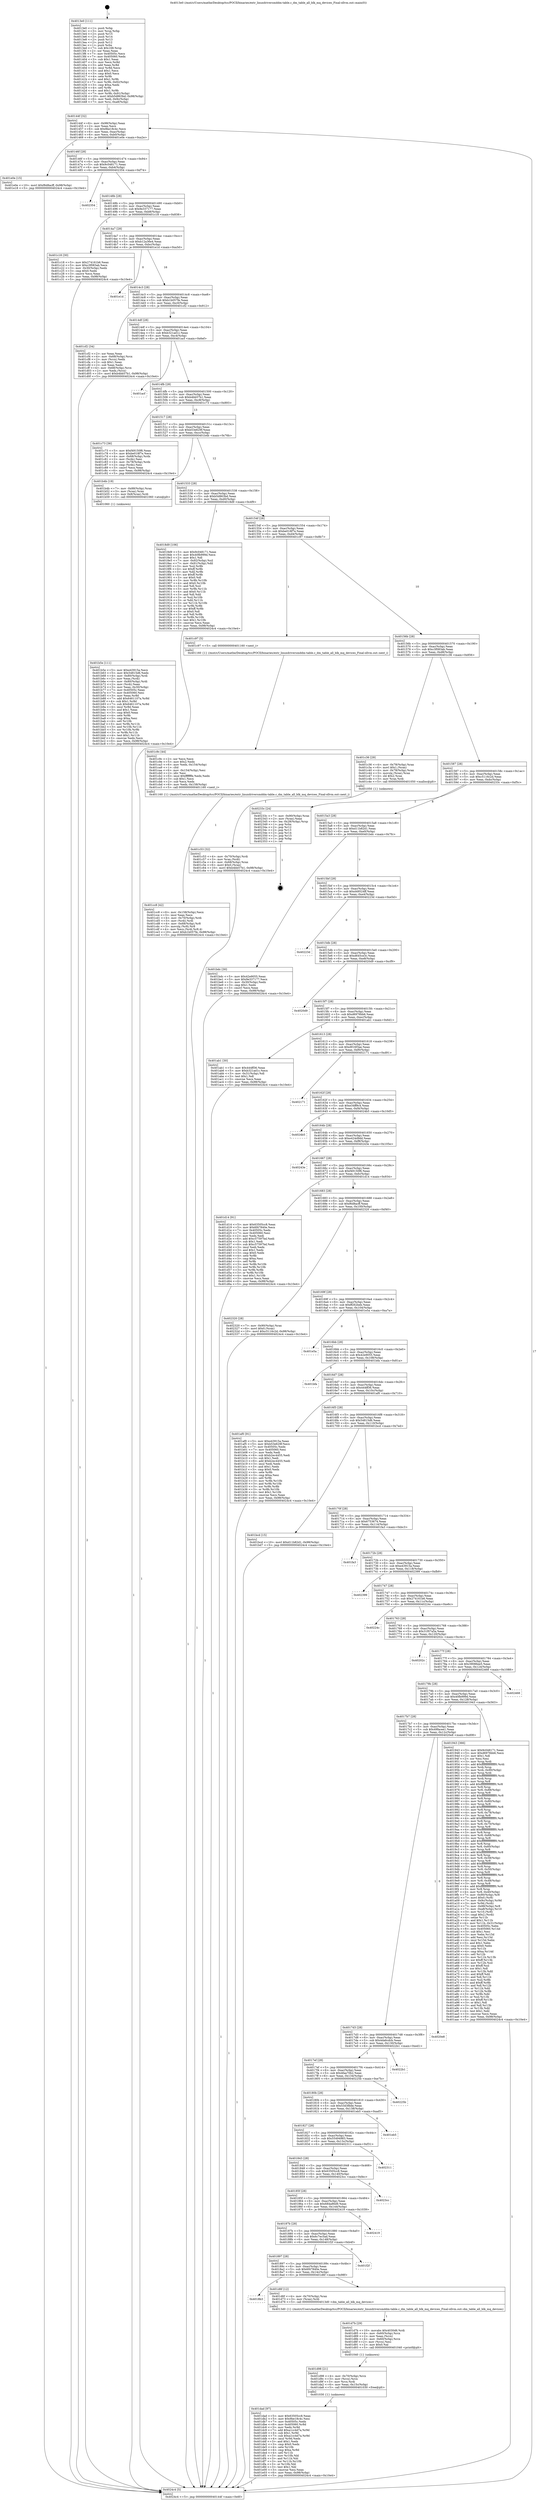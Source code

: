 digraph "0x4013e0" {
  label = "0x4013e0 (/mnt/c/Users/mathe/Desktop/tcc/POCII/binaries/extr_linuxdriversmddm-table.c_dm_table_all_blk_mq_devices_Final-ollvm.out::main(0))"
  labelloc = "t"
  node[shape=record]

  Entry [label="",width=0.3,height=0.3,shape=circle,fillcolor=black,style=filled]
  "0x40144f" [label="{
     0x40144f [32]\l
     | [instrs]\l
     &nbsp;&nbsp;0x40144f \<+6\>: mov -0x98(%rbp),%eax\l
     &nbsp;&nbsp;0x401455 \<+2\>: mov %eax,%ecx\l
     &nbsp;&nbsp;0x401457 \<+6\>: sub $0x9be18c4c,%ecx\l
     &nbsp;&nbsp;0x40145d \<+6\>: mov %eax,-0xac(%rbp)\l
     &nbsp;&nbsp;0x401463 \<+6\>: mov %ecx,-0xb0(%rbp)\l
     &nbsp;&nbsp;0x401469 \<+6\>: je 0000000000401e0e \<main+0xa2e\>\l
  }"]
  "0x401e0e" [label="{
     0x401e0e [15]\l
     | [instrs]\l
     &nbsp;&nbsp;0x401e0e \<+10\>: movl $0xf6d8acff,-0x98(%rbp)\l
     &nbsp;&nbsp;0x401e18 \<+5\>: jmp 00000000004024c4 \<main+0x10e4\>\l
  }"]
  "0x40146f" [label="{
     0x40146f [28]\l
     | [instrs]\l
     &nbsp;&nbsp;0x40146f \<+5\>: jmp 0000000000401474 \<main+0x94\>\l
     &nbsp;&nbsp;0x401474 \<+6\>: mov -0xac(%rbp),%eax\l
     &nbsp;&nbsp;0x40147a \<+5\>: sub $0x9c048171,%eax\l
     &nbsp;&nbsp;0x40147f \<+6\>: mov %eax,-0xb4(%rbp)\l
     &nbsp;&nbsp;0x401485 \<+6\>: je 0000000000402354 \<main+0xf74\>\l
  }"]
  Exit [label="",width=0.3,height=0.3,shape=circle,fillcolor=black,style=filled,peripheries=2]
  "0x402354" [label="{
     0x402354\l
  }", style=dashed]
  "0x40148b" [label="{
     0x40148b [28]\l
     | [instrs]\l
     &nbsp;&nbsp;0x40148b \<+5\>: jmp 0000000000401490 \<main+0xb0\>\l
     &nbsp;&nbsp;0x401490 \<+6\>: mov -0xac(%rbp),%eax\l
     &nbsp;&nbsp;0x401496 \<+5\>: sub $0x9e337177,%eax\l
     &nbsp;&nbsp;0x40149b \<+6\>: mov %eax,-0xb8(%rbp)\l
     &nbsp;&nbsp;0x4014a1 \<+6\>: je 0000000000401c18 \<main+0x838\>\l
  }"]
  "0x401dad" [label="{
     0x401dad [97]\l
     | [instrs]\l
     &nbsp;&nbsp;0x401dad \<+5\>: mov $0x63505cc8,%eax\l
     &nbsp;&nbsp;0x401db2 \<+5\>: mov $0x9be18c4c,%esi\l
     &nbsp;&nbsp;0x401db7 \<+7\>: mov 0x40505c,%edx\l
     &nbsp;&nbsp;0x401dbe \<+8\>: mov 0x405060,%r8d\l
     &nbsp;&nbsp;0x401dc6 \<+3\>: mov %edx,%r9d\l
     &nbsp;&nbsp;0x401dc9 \<+7\>: add $0xa1cc4d7a,%r9d\l
     &nbsp;&nbsp;0x401dd0 \<+4\>: sub $0x1,%r9d\l
     &nbsp;&nbsp;0x401dd4 \<+7\>: sub $0xa1cc4d7a,%r9d\l
     &nbsp;&nbsp;0x401ddb \<+4\>: imul %r9d,%edx\l
     &nbsp;&nbsp;0x401ddf \<+3\>: and $0x1,%edx\l
     &nbsp;&nbsp;0x401de2 \<+3\>: cmp $0x0,%edx\l
     &nbsp;&nbsp;0x401de5 \<+4\>: sete %r10b\l
     &nbsp;&nbsp;0x401de9 \<+4\>: cmp $0xa,%r8d\l
     &nbsp;&nbsp;0x401ded \<+4\>: setl %r11b\l
     &nbsp;&nbsp;0x401df1 \<+3\>: mov %r10b,%bl\l
     &nbsp;&nbsp;0x401df4 \<+3\>: and %r11b,%bl\l
     &nbsp;&nbsp;0x401df7 \<+3\>: xor %r11b,%r10b\l
     &nbsp;&nbsp;0x401dfa \<+3\>: or %r10b,%bl\l
     &nbsp;&nbsp;0x401dfd \<+3\>: test $0x1,%bl\l
     &nbsp;&nbsp;0x401e00 \<+3\>: cmovne %esi,%eax\l
     &nbsp;&nbsp;0x401e03 \<+6\>: mov %eax,-0x98(%rbp)\l
     &nbsp;&nbsp;0x401e09 \<+5\>: jmp 00000000004024c4 \<main+0x10e4\>\l
  }"]
  "0x401c18" [label="{
     0x401c18 [30]\l
     | [instrs]\l
     &nbsp;&nbsp;0x401c18 \<+5\>: mov $0x274161b6,%eax\l
     &nbsp;&nbsp;0x401c1d \<+5\>: mov $0xc3f083ab,%ecx\l
     &nbsp;&nbsp;0x401c22 \<+3\>: mov -0x30(%rbp),%edx\l
     &nbsp;&nbsp;0x401c25 \<+3\>: cmp $0x0,%edx\l
     &nbsp;&nbsp;0x401c28 \<+3\>: cmove %ecx,%eax\l
     &nbsp;&nbsp;0x401c2b \<+6\>: mov %eax,-0x98(%rbp)\l
     &nbsp;&nbsp;0x401c31 \<+5\>: jmp 00000000004024c4 \<main+0x10e4\>\l
  }"]
  "0x4014a7" [label="{
     0x4014a7 [28]\l
     | [instrs]\l
     &nbsp;&nbsp;0x4014a7 \<+5\>: jmp 00000000004014ac \<main+0xcc\>\l
     &nbsp;&nbsp;0x4014ac \<+6\>: mov -0xac(%rbp),%eax\l
     &nbsp;&nbsp;0x4014b2 \<+5\>: sub $0xb12a36e4,%eax\l
     &nbsp;&nbsp;0x4014b7 \<+6\>: mov %eax,-0xbc(%rbp)\l
     &nbsp;&nbsp;0x4014bd \<+6\>: je 0000000000401e1d \<main+0xa3d\>\l
  }"]
  "0x401d98" [label="{
     0x401d98 [21]\l
     | [instrs]\l
     &nbsp;&nbsp;0x401d98 \<+4\>: mov -0x70(%rbp),%rcx\l
     &nbsp;&nbsp;0x401d9c \<+3\>: mov (%rcx),%rcx\l
     &nbsp;&nbsp;0x401d9f \<+3\>: mov %rcx,%rdi\l
     &nbsp;&nbsp;0x401da2 \<+6\>: mov %eax,-0x15c(%rbp)\l
     &nbsp;&nbsp;0x401da8 \<+5\>: call 0000000000401030 \<free@plt\>\l
     | [calls]\l
     &nbsp;&nbsp;0x401030 \{1\} (unknown)\l
  }"]
  "0x401e1d" [label="{
     0x401e1d\l
  }", style=dashed]
  "0x4014c3" [label="{
     0x4014c3 [28]\l
     | [instrs]\l
     &nbsp;&nbsp;0x4014c3 \<+5\>: jmp 00000000004014c8 \<main+0xe8\>\l
     &nbsp;&nbsp;0x4014c8 \<+6\>: mov -0xac(%rbp),%eax\l
     &nbsp;&nbsp;0x4014ce \<+5\>: sub $0xb1b057fe,%eax\l
     &nbsp;&nbsp;0x4014d3 \<+6\>: mov %eax,-0xc0(%rbp)\l
     &nbsp;&nbsp;0x4014d9 \<+6\>: je 0000000000401cf2 \<main+0x912\>\l
  }"]
  "0x401d7b" [label="{
     0x401d7b [29]\l
     | [instrs]\l
     &nbsp;&nbsp;0x401d7b \<+10\>: movabs $0x4030d6,%rdi\l
     &nbsp;&nbsp;0x401d85 \<+4\>: mov -0x60(%rbp),%rcx\l
     &nbsp;&nbsp;0x401d89 \<+2\>: mov %eax,(%rcx)\l
     &nbsp;&nbsp;0x401d8b \<+4\>: mov -0x60(%rbp),%rcx\l
     &nbsp;&nbsp;0x401d8f \<+2\>: mov (%rcx),%esi\l
     &nbsp;&nbsp;0x401d91 \<+2\>: mov $0x0,%al\l
     &nbsp;&nbsp;0x401d93 \<+5\>: call 0000000000401040 \<printf@plt\>\l
     | [calls]\l
     &nbsp;&nbsp;0x401040 \{1\} (unknown)\l
  }"]
  "0x401cf2" [label="{
     0x401cf2 [34]\l
     | [instrs]\l
     &nbsp;&nbsp;0x401cf2 \<+2\>: xor %eax,%eax\l
     &nbsp;&nbsp;0x401cf4 \<+4\>: mov -0x68(%rbp),%rcx\l
     &nbsp;&nbsp;0x401cf8 \<+2\>: mov (%rcx),%edx\l
     &nbsp;&nbsp;0x401cfa \<+3\>: sub $0x1,%eax\l
     &nbsp;&nbsp;0x401cfd \<+2\>: sub %eax,%edx\l
     &nbsp;&nbsp;0x401cff \<+4\>: mov -0x68(%rbp),%rcx\l
     &nbsp;&nbsp;0x401d03 \<+2\>: mov %edx,(%rcx)\l
     &nbsp;&nbsp;0x401d05 \<+10\>: movl $0xb4bb57b1,-0x98(%rbp)\l
     &nbsp;&nbsp;0x401d0f \<+5\>: jmp 00000000004024c4 \<main+0x10e4\>\l
  }"]
  "0x4014df" [label="{
     0x4014df [28]\l
     | [instrs]\l
     &nbsp;&nbsp;0x4014df \<+5\>: jmp 00000000004014e4 \<main+0x104\>\l
     &nbsp;&nbsp;0x4014e4 \<+6\>: mov -0xac(%rbp),%eax\l
     &nbsp;&nbsp;0x4014ea \<+5\>: sub $0xb321ad1c,%eax\l
     &nbsp;&nbsp;0x4014ef \<+6\>: mov %eax,-0xc4(%rbp)\l
     &nbsp;&nbsp;0x4014f5 \<+6\>: je 0000000000401acf \<main+0x6ef\>\l
  }"]
  "0x4018b3" [label="{
     0x4018b3\l
  }", style=dashed]
  "0x401acf" [label="{
     0x401acf\l
  }", style=dashed]
  "0x4014fb" [label="{
     0x4014fb [28]\l
     | [instrs]\l
     &nbsp;&nbsp;0x4014fb \<+5\>: jmp 0000000000401500 \<main+0x120\>\l
     &nbsp;&nbsp;0x401500 \<+6\>: mov -0xac(%rbp),%eax\l
     &nbsp;&nbsp;0x401506 \<+5\>: sub $0xb4bb57b1,%eax\l
     &nbsp;&nbsp;0x40150b \<+6\>: mov %eax,-0xc8(%rbp)\l
     &nbsp;&nbsp;0x401511 \<+6\>: je 0000000000401c73 \<main+0x893\>\l
  }"]
  "0x401d6f" [label="{
     0x401d6f [12]\l
     | [instrs]\l
     &nbsp;&nbsp;0x401d6f \<+4\>: mov -0x70(%rbp),%rax\l
     &nbsp;&nbsp;0x401d73 \<+3\>: mov (%rax),%rdi\l
     &nbsp;&nbsp;0x401d76 \<+5\>: call 00000000004013d0 \<dm_table_all_blk_mq_devices\>\l
     | [calls]\l
     &nbsp;&nbsp;0x4013d0 \{1\} (/mnt/c/Users/mathe/Desktop/tcc/POCII/binaries/extr_linuxdriversmddm-table.c_dm_table_all_blk_mq_devices_Final-ollvm.out::dm_table_all_blk_mq_devices)\l
  }"]
  "0x401c73" [label="{
     0x401c73 [36]\l
     | [instrs]\l
     &nbsp;&nbsp;0x401c73 \<+5\>: mov $0xf49150f6,%eax\l
     &nbsp;&nbsp;0x401c78 \<+5\>: mov $0xbe018f7e,%ecx\l
     &nbsp;&nbsp;0x401c7d \<+4\>: mov -0x68(%rbp),%rdx\l
     &nbsp;&nbsp;0x401c81 \<+2\>: mov (%rdx),%esi\l
     &nbsp;&nbsp;0x401c83 \<+4\>: mov -0x78(%rbp),%rdx\l
     &nbsp;&nbsp;0x401c87 \<+2\>: cmp (%rdx),%esi\l
     &nbsp;&nbsp;0x401c89 \<+3\>: cmovl %ecx,%eax\l
     &nbsp;&nbsp;0x401c8c \<+6\>: mov %eax,-0x98(%rbp)\l
     &nbsp;&nbsp;0x401c92 \<+5\>: jmp 00000000004024c4 \<main+0x10e4\>\l
  }"]
  "0x401517" [label="{
     0x401517 [28]\l
     | [instrs]\l
     &nbsp;&nbsp;0x401517 \<+5\>: jmp 000000000040151c \<main+0x13c\>\l
     &nbsp;&nbsp;0x40151c \<+6\>: mov -0xac(%rbp),%eax\l
     &nbsp;&nbsp;0x401522 \<+5\>: sub $0xb53e629f,%eax\l
     &nbsp;&nbsp;0x401527 \<+6\>: mov %eax,-0xcc(%rbp)\l
     &nbsp;&nbsp;0x40152d \<+6\>: je 0000000000401b4b \<main+0x76b\>\l
  }"]
  "0x401897" [label="{
     0x401897 [28]\l
     | [instrs]\l
     &nbsp;&nbsp;0x401897 \<+5\>: jmp 000000000040189c \<main+0x4bc\>\l
     &nbsp;&nbsp;0x40189c \<+6\>: mov -0xac(%rbp),%eax\l
     &nbsp;&nbsp;0x4018a2 \<+5\>: sub $0x6f47840e,%eax\l
     &nbsp;&nbsp;0x4018a7 \<+6\>: mov %eax,-0x14c(%rbp)\l
     &nbsp;&nbsp;0x4018ad \<+6\>: je 0000000000401d6f \<main+0x98f\>\l
  }"]
  "0x401b4b" [label="{
     0x401b4b [19]\l
     | [instrs]\l
     &nbsp;&nbsp;0x401b4b \<+7\>: mov -0x88(%rbp),%rax\l
     &nbsp;&nbsp;0x401b52 \<+3\>: mov (%rax),%rax\l
     &nbsp;&nbsp;0x401b55 \<+4\>: mov 0x8(%rax),%rdi\l
     &nbsp;&nbsp;0x401b59 \<+5\>: call 0000000000401060 \<atoi@plt\>\l
     | [calls]\l
     &nbsp;&nbsp;0x401060 \{1\} (unknown)\l
  }"]
  "0x401533" [label="{
     0x401533 [28]\l
     | [instrs]\l
     &nbsp;&nbsp;0x401533 \<+5\>: jmp 0000000000401538 \<main+0x158\>\l
     &nbsp;&nbsp;0x401538 \<+6\>: mov -0xac(%rbp),%eax\l
     &nbsp;&nbsp;0x40153e \<+5\>: sub $0xb5d863bd,%eax\l
     &nbsp;&nbsp;0x401543 \<+6\>: mov %eax,-0xd0(%rbp)\l
     &nbsp;&nbsp;0x401549 \<+6\>: je 00000000004018d9 \<main+0x4f9\>\l
  }"]
  "0x401f2f" [label="{
     0x401f2f\l
  }", style=dashed]
  "0x4018d9" [label="{
     0x4018d9 [106]\l
     | [instrs]\l
     &nbsp;&nbsp;0x4018d9 \<+5\>: mov $0x9c048171,%eax\l
     &nbsp;&nbsp;0x4018de \<+5\>: mov $0x40fb999d,%ecx\l
     &nbsp;&nbsp;0x4018e3 \<+2\>: mov $0x1,%dl\l
     &nbsp;&nbsp;0x4018e5 \<+7\>: mov -0x92(%rbp),%sil\l
     &nbsp;&nbsp;0x4018ec \<+7\>: mov -0x91(%rbp),%dil\l
     &nbsp;&nbsp;0x4018f3 \<+3\>: mov %sil,%r8b\l
     &nbsp;&nbsp;0x4018f6 \<+4\>: xor $0xff,%r8b\l
     &nbsp;&nbsp;0x4018fa \<+3\>: mov %dil,%r9b\l
     &nbsp;&nbsp;0x4018fd \<+4\>: xor $0xff,%r9b\l
     &nbsp;&nbsp;0x401901 \<+3\>: xor $0x0,%dl\l
     &nbsp;&nbsp;0x401904 \<+3\>: mov %r8b,%r10b\l
     &nbsp;&nbsp;0x401907 \<+4\>: and $0x0,%r10b\l
     &nbsp;&nbsp;0x40190b \<+3\>: and %dl,%sil\l
     &nbsp;&nbsp;0x40190e \<+3\>: mov %r9b,%r11b\l
     &nbsp;&nbsp;0x401911 \<+4\>: and $0x0,%r11b\l
     &nbsp;&nbsp;0x401915 \<+3\>: and %dl,%dil\l
     &nbsp;&nbsp;0x401918 \<+3\>: or %sil,%r10b\l
     &nbsp;&nbsp;0x40191b \<+3\>: or %dil,%r11b\l
     &nbsp;&nbsp;0x40191e \<+3\>: xor %r11b,%r10b\l
     &nbsp;&nbsp;0x401921 \<+3\>: or %r9b,%r8b\l
     &nbsp;&nbsp;0x401924 \<+4\>: xor $0xff,%r8b\l
     &nbsp;&nbsp;0x401928 \<+3\>: or $0x0,%dl\l
     &nbsp;&nbsp;0x40192b \<+3\>: and %dl,%r8b\l
     &nbsp;&nbsp;0x40192e \<+3\>: or %r8b,%r10b\l
     &nbsp;&nbsp;0x401931 \<+4\>: test $0x1,%r10b\l
     &nbsp;&nbsp;0x401935 \<+3\>: cmovne %ecx,%eax\l
     &nbsp;&nbsp;0x401938 \<+6\>: mov %eax,-0x98(%rbp)\l
     &nbsp;&nbsp;0x40193e \<+5\>: jmp 00000000004024c4 \<main+0x10e4\>\l
  }"]
  "0x40154f" [label="{
     0x40154f [28]\l
     | [instrs]\l
     &nbsp;&nbsp;0x40154f \<+5\>: jmp 0000000000401554 \<main+0x174\>\l
     &nbsp;&nbsp;0x401554 \<+6\>: mov -0xac(%rbp),%eax\l
     &nbsp;&nbsp;0x40155a \<+5\>: sub $0xbe018f7e,%eax\l
     &nbsp;&nbsp;0x40155f \<+6\>: mov %eax,-0xd4(%rbp)\l
     &nbsp;&nbsp;0x401565 \<+6\>: je 0000000000401c97 \<main+0x8b7\>\l
  }"]
  "0x4024c4" [label="{
     0x4024c4 [5]\l
     | [instrs]\l
     &nbsp;&nbsp;0x4024c4 \<+5\>: jmp 000000000040144f \<main+0x6f\>\l
  }"]
  "0x4013e0" [label="{
     0x4013e0 [111]\l
     | [instrs]\l
     &nbsp;&nbsp;0x4013e0 \<+1\>: push %rbp\l
     &nbsp;&nbsp;0x4013e1 \<+3\>: mov %rsp,%rbp\l
     &nbsp;&nbsp;0x4013e4 \<+2\>: push %r15\l
     &nbsp;&nbsp;0x4013e6 \<+2\>: push %r14\l
     &nbsp;&nbsp;0x4013e8 \<+2\>: push %r13\l
     &nbsp;&nbsp;0x4013ea \<+2\>: push %r12\l
     &nbsp;&nbsp;0x4013ec \<+1\>: push %rbx\l
     &nbsp;&nbsp;0x4013ed \<+7\>: sub $0x168,%rsp\l
     &nbsp;&nbsp;0x4013f4 \<+2\>: xor %eax,%eax\l
     &nbsp;&nbsp;0x4013f6 \<+7\>: mov 0x40505c,%ecx\l
     &nbsp;&nbsp;0x4013fd \<+7\>: mov 0x405060,%edx\l
     &nbsp;&nbsp;0x401404 \<+3\>: sub $0x1,%eax\l
     &nbsp;&nbsp;0x401407 \<+3\>: mov %ecx,%r8d\l
     &nbsp;&nbsp;0x40140a \<+3\>: add %eax,%r8d\l
     &nbsp;&nbsp;0x40140d \<+4\>: imul %r8d,%ecx\l
     &nbsp;&nbsp;0x401411 \<+3\>: and $0x1,%ecx\l
     &nbsp;&nbsp;0x401414 \<+3\>: cmp $0x0,%ecx\l
     &nbsp;&nbsp;0x401417 \<+4\>: sete %r9b\l
     &nbsp;&nbsp;0x40141b \<+4\>: and $0x1,%r9b\l
     &nbsp;&nbsp;0x40141f \<+7\>: mov %r9b,-0x92(%rbp)\l
     &nbsp;&nbsp;0x401426 \<+3\>: cmp $0xa,%edx\l
     &nbsp;&nbsp;0x401429 \<+4\>: setl %r9b\l
     &nbsp;&nbsp;0x40142d \<+4\>: and $0x1,%r9b\l
     &nbsp;&nbsp;0x401431 \<+7\>: mov %r9b,-0x91(%rbp)\l
     &nbsp;&nbsp;0x401438 \<+10\>: movl $0xb5d863bd,-0x98(%rbp)\l
     &nbsp;&nbsp;0x401442 \<+6\>: mov %edi,-0x9c(%rbp)\l
     &nbsp;&nbsp;0x401448 \<+7\>: mov %rsi,-0xa8(%rbp)\l
  }"]
  "0x40187b" [label="{
     0x40187b [28]\l
     | [instrs]\l
     &nbsp;&nbsp;0x40187b \<+5\>: jmp 0000000000401880 \<main+0x4a0\>\l
     &nbsp;&nbsp;0x401880 \<+6\>: mov -0xac(%rbp),%eax\l
     &nbsp;&nbsp;0x401886 \<+5\>: sub $0x6c7ec5ad,%eax\l
     &nbsp;&nbsp;0x40188b \<+6\>: mov %eax,-0x148(%rbp)\l
     &nbsp;&nbsp;0x401891 \<+6\>: je 0000000000401f2f \<main+0xb4f\>\l
  }"]
  "0x401c97" [label="{
     0x401c97 [5]\l
     | [instrs]\l
     &nbsp;&nbsp;0x401c97 \<+5\>: call 0000000000401160 \<next_i\>\l
     | [calls]\l
     &nbsp;&nbsp;0x401160 \{1\} (/mnt/c/Users/mathe/Desktop/tcc/POCII/binaries/extr_linuxdriversmddm-table.c_dm_table_all_blk_mq_devices_Final-ollvm.out::next_i)\l
  }"]
  "0x40156b" [label="{
     0x40156b [28]\l
     | [instrs]\l
     &nbsp;&nbsp;0x40156b \<+5\>: jmp 0000000000401570 \<main+0x190\>\l
     &nbsp;&nbsp;0x401570 \<+6\>: mov -0xac(%rbp),%eax\l
     &nbsp;&nbsp;0x401576 \<+5\>: sub $0xc3f083ab,%eax\l
     &nbsp;&nbsp;0x40157b \<+6\>: mov %eax,-0xd8(%rbp)\l
     &nbsp;&nbsp;0x401581 \<+6\>: je 0000000000401c36 \<main+0x856\>\l
  }"]
  "0x402419" [label="{
     0x402419\l
  }", style=dashed]
  "0x401c36" [label="{
     0x401c36 [29]\l
     | [instrs]\l
     &nbsp;&nbsp;0x401c36 \<+4\>: mov -0x78(%rbp),%rax\l
     &nbsp;&nbsp;0x401c3a \<+6\>: movl $0x1,(%rax)\l
     &nbsp;&nbsp;0x401c40 \<+4\>: mov -0x78(%rbp),%rax\l
     &nbsp;&nbsp;0x401c44 \<+3\>: movslq (%rax),%rax\l
     &nbsp;&nbsp;0x401c47 \<+4\>: shl $0x2,%rax\l
     &nbsp;&nbsp;0x401c4b \<+3\>: mov %rax,%rdi\l
     &nbsp;&nbsp;0x401c4e \<+5\>: call 0000000000401050 \<malloc@plt\>\l
     | [calls]\l
     &nbsp;&nbsp;0x401050 \{1\} (unknown)\l
  }"]
  "0x401587" [label="{
     0x401587 [28]\l
     | [instrs]\l
     &nbsp;&nbsp;0x401587 \<+5\>: jmp 000000000040158c \<main+0x1ac\>\l
     &nbsp;&nbsp;0x40158c \<+6\>: mov -0xac(%rbp),%eax\l
     &nbsp;&nbsp;0x401592 \<+5\>: sub $0xc5116c2d,%eax\l
     &nbsp;&nbsp;0x401597 \<+6\>: mov %eax,-0xdc(%rbp)\l
     &nbsp;&nbsp;0x40159d \<+6\>: je 000000000040233c \<main+0xf5c\>\l
  }"]
  "0x40185f" [label="{
     0x40185f [28]\l
     | [instrs]\l
     &nbsp;&nbsp;0x40185f \<+5\>: jmp 0000000000401864 \<main+0x484\>\l
     &nbsp;&nbsp;0x401864 \<+6\>: mov -0xac(%rbp),%eax\l
     &nbsp;&nbsp;0x40186a \<+5\>: sub $0x684a86d9,%eax\l
     &nbsp;&nbsp;0x40186f \<+6\>: mov %eax,-0x144(%rbp)\l
     &nbsp;&nbsp;0x401875 \<+6\>: je 0000000000402419 \<main+0x1039\>\l
  }"]
  "0x40233c" [label="{
     0x40233c [24]\l
     | [instrs]\l
     &nbsp;&nbsp;0x40233c \<+7\>: mov -0x90(%rbp),%rax\l
     &nbsp;&nbsp;0x402343 \<+2\>: mov (%rax),%eax\l
     &nbsp;&nbsp;0x402345 \<+4\>: lea -0x28(%rbp),%rsp\l
     &nbsp;&nbsp;0x402349 \<+1\>: pop %rbx\l
     &nbsp;&nbsp;0x40234a \<+2\>: pop %r12\l
     &nbsp;&nbsp;0x40234c \<+2\>: pop %r13\l
     &nbsp;&nbsp;0x40234e \<+2\>: pop %r14\l
     &nbsp;&nbsp;0x402350 \<+2\>: pop %r15\l
     &nbsp;&nbsp;0x402352 \<+1\>: pop %rbp\l
     &nbsp;&nbsp;0x402353 \<+1\>: ret\l
  }"]
  "0x4015a3" [label="{
     0x4015a3 [28]\l
     | [instrs]\l
     &nbsp;&nbsp;0x4015a3 \<+5\>: jmp 00000000004015a8 \<main+0x1c8\>\l
     &nbsp;&nbsp;0x4015a8 \<+6\>: mov -0xac(%rbp),%eax\l
     &nbsp;&nbsp;0x4015ae \<+5\>: sub $0xd11b82d1,%eax\l
     &nbsp;&nbsp;0x4015b3 \<+6\>: mov %eax,-0xe0(%rbp)\l
     &nbsp;&nbsp;0x4015b9 \<+6\>: je 0000000000401bdc \<main+0x7fc\>\l
  }"]
  "0x4023cc" [label="{
     0x4023cc\l
  }", style=dashed]
  "0x401bdc" [label="{
     0x401bdc [30]\l
     | [instrs]\l
     &nbsp;&nbsp;0x401bdc \<+5\>: mov $0x42e9055,%eax\l
     &nbsp;&nbsp;0x401be1 \<+5\>: mov $0x9e337177,%ecx\l
     &nbsp;&nbsp;0x401be6 \<+3\>: mov -0x30(%rbp),%edx\l
     &nbsp;&nbsp;0x401be9 \<+3\>: cmp $0x1,%edx\l
     &nbsp;&nbsp;0x401bec \<+3\>: cmovl %ecx,%eax\l
     &nbsp;&nbsp;0x401bef \<+6\>: mov %eax,-0x98(%rbp)\l
     &nbsp;&nbsp;0x401bf5 \<+5\>: jmp 00000000004024c4 \<main+0x10e4\>\l
  }"]
  "0x4015bf" [label="{
     0x4015bf [28]\l
     | [instrs]\l
     &nbsp;&nbsp;0x4015bf \<+5\>: jmp 00000000004015c4 \<main+0x1e4\>\l
     &nbsp;&nbsp;0x4015c4 \<+6\>: mov -0xac(%rbp),%eax\l
     &nbsp;&nbsp;0x4015ca \<+5\>: sub $0xd49524ff,%eax\l
     &nbsp;&nbsp;0x4015cf \<+6\>: mov %eax,-0xe4(%rbp)\l
     &nbsp;&nbsp;0x4015d5 \<+6\>: je 000000000040223d \<main+0xe5d\>\l
  }"]
  "0x401843" [label="{
     0x401843 [28]\l
     | [instrs]\l
     &nbsp;&nbsp;0x401843 \<+5\>: jmp 0000000000401848 \<main+0x468\>\l
     &nbsp;&nbsp;0x401848 \<+6\>: mov -0xac(%rbp),%eax\l
     &nbsp;&nbsp;0x40184e \<+5\>: sub $0x63505cc8,%eax\l
     &nbsp;&nbsp;0x401853 \<+6\>: mov %eax,-0x140(%rbp)\l
     &nbsp;&nbsp;0x401859 \<+6\>: je 00000000004023cc \<main+0xfec\>\l
  }"]
  "0x40223d" [label="{
     0x40223d\l
  }", style=dashed]
  "0x4015db" [label="{
     0x4015db [28]\l
     | [instrs]\l
     &nbsp;&nbsp;0x4015db \<+5\>: jmp 00000000004015e0 \<main+0x200\>\l
     &nbsp;&nbsp;0x4015e0 \<+6\>: mov -0xac(%rbp),%eax\l
     &nbsp;&nbsp;0x4015e6 \<+5\>: sub $0xd645ce3c,%eax\l
     &nbsp;&nbsp;0x4015eb \<+6\>: mov %eax,-0xe8(%rbp)\l
     &nbsp;&nbsp;0x4015f1 \<+6\>: je 00000000004020d9 \<main+0xcf9\>\l
  }"]
  "0x402311" [label="{
     0x402311\l
  }", style=dashed]
  "0x4020d9" [label="{
     0x4020d9\l
  }", style=dashed]
  "0x4015f7" [label="{
     0x4015f7 [28]\l
     | [instrs]\l
     &nbsp;&nbsp;0x4015f7 \<+5\>: jmp 00000000004015fc \<main+0x21c\>\l
     &nbsp;&nbsp;0x4015fc \<+6\>: mov -0xac(%rbp),%eax\l
     &nbsp;&nbsp;0x401602 \<+5\>: sub $0xd6976bb6,%eax\l
     &nbsp;&nbsp;0x401607 \<+6\>: mov %eax,-0xec(%rbp)\l
     &nbsp;&nbsp;0x40160d \<+6\>: je 0000000000401ab1 \<main+0x6d1\>\l
  }"]
  "0x401827" [label="{
     0x401827 [28]\l
     | [instrs]\l
     &nbsp;&nbsp;0x401827 \<+5\>: jmp 000000000040182c \<main+0x44c\>\l
     &nbsp;&nbsp;0x40182c \<+6\>: mov -0xac(%rbp),%eax\l
     &nbsp;&nbsp;0x401832 \<+5\>: sub $0x55494983,%eax\l
     &nbsp;&nbsp;0x401837 \<+6\>: mov %eax,-0x13c(%rbp)\l
     &nbsp;&nbsp;0x40183d \<+6\>: je 0000000000402311 \<main+0xf31\>\l
  }"]
  "0x401ab1" [label="{
     0x401ab1 [30]\l
     | [instrs]\l
     &nbsp;&nbsp;0x401ab1 \<+5\>: mov $0x444ff36,%eax\l
     &nbsp;&nbsp;0x401ab6 \<+5\>: mov $0xb321ad1c,%ecx\l
     &nbsp;&nbsp;0x401abb \<+3\>: mov -0x31(%rbp),%dl\l
     &nbsp;&nbsp;0x401abe \<+3\>: test $0x1,%dl\l
     &nbsp;&nbsp;0x401ac1 \<+3\>: cmovne %ecx,%eax\l
     &nbsp;&nbsp;0x401ac4 \<+6\>: mov %eax,-0x98(%rbp)\l
     &nbsp;&nbsp;0x401aca \<+5\>: jmp 00000000004024c4 \<main+0x10e4\>\l
  }"]
  "0x401613" [label="{
     0x401613 [28]\l
     | [instrs]\l
     &nbsp;&nbsp;0x401613 \<+5\>: jmp 0000000000401618 \<main+0x238\>\l
     &nbsp;&nbsp;0x401618 \<+6\>: mov -0xac(%rbp),%eax\l
     &nbsp;&nbsp;0x40161e \<+5\>: sub $0xd916f3ae,%eax\l
     &nbsp;&nbsp;0x401623 \<+6\>: mov %eax,-0xf0(%rbp)\l
     &nbsp;&nbsp;0x401629 \<+6\>: je 0000000000402171 \<main+0xd91\>\l
  }"]
  "0x401eb5" [label="{
     0x401eb5\l
  }", style=dashed]
  "0x402171" [label="{
     0x402171\l
  }", style=dashed]
  "0x40162f" [label="{
     0x40162f [28]\l
     | [instrs]\l
     &nbsp;&nbsp;0x40162f \<+5\>: jmp 0000000000401634 \<main+0x254\>\l
     &nbsp;&nbsp;0x401634 \<+6\>: mov -0xac(%rbp),%eax\l
     &nbsp;&nbsp;0x40163a \<+5\>: sub $0xe34ff9c4,%eax\l
     &nbsp;&nbsp;0x40163f \<+6\>: mov %eax,-0xf4(%rbp)\l
     &nbsp;&nbsp;0x401645 \<+6\>: je 00000000004024b5 \<main+0x10d5\>\l
  }"]
  "0x40180b" [label="{
     0x40180b [28]\l
     | [instrs]\l
     &nbsp;&nbsp;0x40180b \<+5\>: jmp 0000000000401810 \<main+0x430\>\l
     &nbsp;&nbsp;0x401810 \<+6\>: mov -0xac(%rbp),%eax\l
     &nbsp;&nbsp;0x401816 \<+5\>: sub $0x53d3fbde,%eax\l
     &nbsp;&nbsp;0x40181b \<+6\>: mov %eax,-0x138(%rbp)\l
     &nbsp;&nbsp;0x401821 \<+6\>: je 0000000000401eb5 \<main+0xad5\>\l
  }"]
  "0x4024b5" [label="{
     0x4024b5\l
  }", style=dashed]
  "0x40164b" [label="{
     0x40164b [28]\l
     | [instrs]\l
     &nbsp;&nbsp;0x40164b \<+5\>: jmp 0000000000401650 \<main+0x270\>\l
     &nbsp;&nbsp;0x401650 \<+6\>: mov -0xac(%rbp),%eax\l
     &nbsp;&nbsp;0x401656 \<+5\>: sub $0xe424d9dd,%eax\l
     &nbsp;&nbsp;0x40165b \<+6\>: mov %eax,-0xf8(%rbp)\l
     &nbsp;&nbsp;0x401661 \<+6\>: je 000000000040243e \<main+0x105e\>\l
  }"]
  "0x40225b" [label="{
     0x40225b\l
  }", style=dashed]
  "0x40243e" [label="{
     0x40243e\l
  }", style=dashed]
  "0x401667" [label="{
     0x401667 [28]\l
     | [instrs]\l
     &nbsp;&nbsp;0x401667 \<+5\>: jmp 000000000040166c \<main+0x28c\>\l
     &nbsp;&nbsp;0x40166c \<+6\>: mov -0xac(%rbp),%eax\l
     &nbsp;&nbsp;0x401672 \<+5\>: sub $0xf49150f6,%eax\l
     &nbsp;&nbsp;0x401677 \<+6\>: mov %eax,-0xfc(%rbp)\l
     &nbsp;&nbsp;0x40167d \<+6\>: je 0000000000401d14 \<main+0x934\>\l
  }"]
  "0x4017ef" [label="{
     0x4017ef [28]\l
     | [instrs]\l
     &nbsp;&nbsp;0x4017ef \<+5\>: jmp 00000000004017f4 \<main+0x414\>\l
     &nbsp;&nbsp;0x4017f4 \<+6\>: mov -0xac(%rbp),%eax\l
     &nbsp;&nbsp;0x4017fa \<+5\>: sub $0x4faa70b2,%eax\l
     &nbsp;&nbsp;0x4017ff \<+6\>: mov %eax,-0x134(%rbp)\l
     &nbsp;&nbsp;0x401805 \<+6\>: je 000000000040225b \<main+0xe7b\>\l
  }"]
  "0x401d14" [label="{
     0x401d14 [91]\l
     | [instrs]\l
     &nbsp;&nbsp;0x401d14 \<+5\>: mov $0x63505cc8,%eax\l
     &nbsp;&nbsp;0x401d19 \<+5\>: mov $0x6f47840e,%ecx\l
     &nbsp;&nbsp;0x401d1e \<+7\>: mov 0x40505c,%edx\l
     &nbsp;&nbsp;0x401d25 \<+7\>: mov 0x405060,%esi\l
     &nbsp;&nbsp;0x401d2c \<+2\>: mov %edx,%edi\l
     &nbsp;&nbsp;0x401d2e \<+6\>: add $0xc57597bd,%edi\l
     &nbsp;&nbsp;0x401d34 \<+3\>: sub $0x1,%edi\l
     &nbsp;&nbsp;0x401d37 \<+6\>: sub $0xc57597bd,%edi\l
     &nbsp;&nbsp;0x401d3d \<+3\>: imul %edi,%edx\l
     &nbsp;&nbsp;0x401d40 \<+3\>: and $0x1,%edx\l
     &nbsp;&nbsp;0x401d43 \<+3\>: cmp $0x0,%edx\l
     &nbsp;&nbsp;0x401d46 \<+4\>: sete %r8b\l
     &nbsp;&nbsp;0x401d4a \<+3\>: cmp $0xa,%esi\l
     &nbsp;&nbsp;0x401d4d \<+4\>: setl %r9b\l
     &nbsp;&nbsp;0x401d51 \<+3\>: mov %r8b,%r10b\l
     &nbsp;&nbsp;0x401d54 \<+3\>: and %r9b,%r10b\l
     &nbsp;&nbsp;0x401d57 \<+3\>: xor %r9b,%r8b\l
     &nbsp;&nbsp;0x401d5a \<+3\>: or %r8b,%r10b\l
     &nbsp;&nbsp;0x401d5d \<+4\>: test $0x1,%r10b\l
     &nbsp;&nbsp;0x401d61 \<+3\>: cmovne %ecx,%eax\l
     &nbsp;&nbsp;0x401d64 \<+6\>: mov %eax,-0x98(%rbp)\l
     &nbsp;&nbsp;0x401d6a \<+5\>: jmp 00000000004024c4 \<main+0x10e4\>\l
  }"]
  "0x401683" [label="{
     0x401683 [28]\l
     | [instrs]\l
     &nbsp;&nbsp;0x401683 \<+5\>: jmp 0000000000401688 \<main+0x2a8\>\l
     &nbsp;&nbsp;0x401688 \<+6\>: mov -0xac(%rbp),%eax\l
     &nbsp;&nbsp;0x40168e \<+5\>: sub $0xf6d8acff,%eax\l
     &nbsp;&nbsp;0x401693 \<+6\>: mov %eax,-0x100(%rbp)\l
     &nbsp;&nbsp;0x401699 \<+6\>: je 0000000000402320 \<main+0xf40\>\l
  }"]
  "0x4022b1" [label="{
     0x4022b1\l
  }", style=dashed]
  "0x402320" [label="{
     0x402320 [28]\l
     | [instrs]\l
     &nbsp;&nbsp;0x402320 \<+7\>: mov -0x90(%rbp),%rax\l
     &nbsp;&nbsp;0x402327 \<+6\>: movl $0x0,(%rax)\l
     &nbsp;&nbsp;0x40232d \<+10\>: movl $0xc5116c2d,-0x98(%rbp)\l
     &nbsp;&nbsp;0x402337 \<+5\>: jmp 00000000004024c4 \<main+0x10e4\>\l
  }"]
  "0x40169f" [label="{
     0x40169f [28]\l
     | [instrs]\l
     &nbsp;&nbsp;0x40169f \<+5\>: jmp 00000000004016a4 \<main+0x2c4\>\l
     &nbsp;&nbsp;0x4016a4 \<+6\>: mov -0xac(%rbp),%eax\l
     &nbsp;&nbsp;0x4016aa \<+5\>: sub $0xff262beb,%eax\l
     &nbsp;&nbsp;0x4016af \<+6\>: mov %eax,-0x104(%rbp)\l
     &nbsp;&nbsp;0x4016b5 \<+6\>: je 0000000000401e5a \<main+0xa7a\>\l
  }"]
  "0x4017d3" [label="{
     0x4017d3 [28]\l
     | [instrs]\l
     &nbsp;&nbsp;0x4017d3 \<+5\>: jmp 00000000004017d8 \<main+0x3f8\>\l
     &nbsp;&nbsp;0x4017d8 \<+6\>: mov -0xac(%rbp),%eax\l
     &nbsp;&nbsp;0x4017de \<+5\>: sub $0x4da6cdcb,%eax\l
     &nbsp;&nbsp;0x4017e3 \<+6\>: mov %eax,-0x130(%rbp)\l
     &nbsp;&nbsp;0x4017e9 \<+6\>: je 00000000004022b1 \<main+0xed1\>\l
  }"]
  "0x401e5a" [label="{
     0x401e5a\l
  }", style=dashed]
  "0x4016bb" [label="{
     0x4016bb [28]\l
     | [instrs]\l
     &nbsp;&nbsp;0x4016bb \<+5\>: jmp 00000000004016c0 \<main+0x2e0\>\l
     &nbsp;&nbsp;0x4016c0 \<+6\>: mov -0xac(%rbp),%eax\l
     &nbsp;&nbsp;0x4016c6 \<+5\>: sub $0x42e9055,%eax\l
     &nbsp;&nbsp;0x4016cb \<+6\>: mov %eax,-0x108(%rbp)\l
     &nbsp;&nbsp;0x4016d1 \<+6\>: je 0000000000401bfa \<main+0x81a\>\l
  }"]
  "0x4020e8" [label="{
     0x4020e8\l
  }", style=dashed]
  "0x401bfa" [label="{
     0x401bfa\l
  }", style=dashed]
  "0x4016d7" [label="{
     0x4016d7 [28]\l
     | [instrs]\l
     &nbsp;&nbsp;0x4016d7 \<+5\>: jmp 00000000004016dc \<main+0x2fc\>\l
     &nbsp;&nbsp;0x4016dc \<+6\>: mov -0xac(%rbp),%eax\l
     &nbsp;&nbsp;0x4016e2 \<+5\>: sub $0x444ff36,%eax\l
     &nbsp;&nbsp;0x4016e7 \<+6\>: mov %eax,-0x10c(%rbp)\l
     &nbsp;&nbsp;0x4016ed \<+6\>: je 0000000000401af0 \<main+0x710\>\l
  }"]
  "0x401cc8" [label="{
     0x401cc8 [42]\l
     | [instrs]\l
     &nbsp;&nbsp;0x401cc8 \<+6\>: mov -0x158(%rbp),%ecx\l
     &nbsp;&nbsp;0x401cce \<+3\>: imul %eax,%ecx\l
     &nbsp;&nbsp;0x401cd1 \<+4\>: mov -0x70(%rbp),%rdi\l
     &nbsp;&nbsp;0x401cd5 \<+3\>: mov (%rdi),%rdi\l
     &nbsp;&nbsp;0x401cd8 \<+4\>: mov -0x68(%rbp),%r8\l
     &nbsp;&nbsp;0x401cdc \<+3\>: movslq (%r8),%r8\l
     &nbsp;&nbsp;0x401cdf \<+4\>: mov %ecx,(%rdi,%r8,4)\l
     &nbsp;&nbsp;0x401ce3 \<+10\>: movl $0xb1b057fe,-0x98(%rbp)\l
     &nbsp;&nbsp;0x401ced \<+5\>: jmp 00000000004024c4 \<main+0x10e4\>\l
  }"]
  "0x401af0" [label="{
     0x401af0 [91]\l
     | [instrs]\l
     &nbsp;&nbsp;0x401af0 \<+5\>: mov $0xe43915a,%eax\l
     &nbsp;&nbsp;0x401af5 \<+5\>: mov $0xb53e629f,%ecx\l
     &nbsp;&nbsp;0x401afa \<+7\>: mov 0x40505c,%edx\l
     &nbsp;&nbsp;0x401b01 \<+7\>: mov 0x405060,%esi\l
     &nbsp;&nbsp;0x401b08 \<+2\>: mov %edx,%edi\l
     &nbsp;&nbsp;0x401b0a \<+6\>: sub $0xb2ec4455,%edi\l
     &nbsp;&nbsp;0x401b10 \<+3\>: sub $0x1,%edi\l
     &nbsp;&nbsp;0x401b13 \<+6\>: add $0xb2ec4455,%edi\l
     &nbsp;&nbsp;0x401b19 \<+3\>: imul %edi,%edx\l
     &nbsp;&nbsp;0x401b1c \<+3\>: and $0x1,%edx\l
     &nbsp;&nbsp;0x401b1f \<+3\>: cmp $0x0,%edx\l
     &nbsp;&nbsp;0x401b22 \<+4\>: sete %r8b\l
     &nbsp;&nbsp;0x401b26 \<+3\>: cmp $0xa,%esi\l
     &nbsp;&nbsp;0x401b29 \<+4\>: setl %r9b\l
     &nbsp;&nbsp;0x401b2d \<+3\>: mov %r8b,%r10b\l
     &nbsp;&nbsp;0x401b30 \<+3\>: and %r9b,%r10b\l
     &nbsp;&nbsp;0x401b33 \<+3\>: xor %r9b,%r8b\l
     &nbsp;&nbsp;0x401b36 \<+3\>: or %r8b,%r10b\l
     &nbsp;&nbsp;0x401b39 \<+4\>: test $0x1,%r10b\l
     &nbsp;&nbsp;0x401b3d \<+3\>: cmovne %ecx,%eax\l
     &nbsp;&nbsp;0x401b40 \<+6\>: mov %eax,-0x98(%rbp)\l
     &nbsp;&nbsp;0x401b46 \<+5\>: jmp 00000000004024c4 \<main+0x10e4\>\l
  }"]
  "0x4016f3" [label="{
     0x4016f3 [28]\l
     | [instrs]\l
     &nbsp;&nbsp;0x4016f3 \<+5\>: jmp 00000000004016f8 \<main+0x318\>\l
     &nbsp;&nbsp;0x4016f8 \<+6\>: mov -0xac(%rbp),%eax\l
     &nbsp;&nbsp;0x4016fe \<+5\>: sub $0x54815d6,%eax\l
     &nbsp;&nbsp;0x401703 \<+6\>: mov %eax,-0x110(%rbp)\l
     &nbsp;&nbsp;0x401709 \<+6\>: je 0000000000401bcd \<main+0x7ed\>\l
  }"]
  "0x401c9c" [label="{
     0x401c9c [44]\l
     | [instrs]\l
     &nbsp;&nbsp;0x401c9c \<+2\>: xor %ecx,%ecx\l
     &nbsp;&nbsp;0x401c9e \<+5\>: mov $0x2,%edx\l
     &nbsp;&nbsp;0x401ca3 \<+6\>: mov %edx,-0x154(%rbp)\l
     &nbsp;&nbsp;0x401ca9 \<+1\>: cltd\l
     &nbsp;&nbsp;0x401caa \<+6\>: mov -0x154(%rbp),%esi\l
     &nbsp;&nbsp;0x401cb0 \<+2\>: idiv %esi\l
     &nbsp;&nbsp;0x401cb2 \<+6\>: imul $0xfffffffe,%edx,%edx\l
     &nbsp;&nbsp;0x401cb8 \<+3\>: sub $0x1,%ecx\l
     &nbsp;&nbsp;0x401cbb \<+2\>: sub %ecx,%edx\l
     &nbsp;&nbsp;0x401cbd \<+6\>: mov %edx,-0x158(%rbp)\l
     &nbsp;&nbsp;0x401cc3 \<+5\>: call 0000000000401160 \<next_i\>\l
     | [calls]\l
     &nbsp;&nbsp;0x401160 \{1\} (/mnt/c/Users/mathe/Desktop/tcc/POCII/binaries/extr_linuxdriversmddm-table.c_dm_table_all_blk_mq_devices_Final-ollvm.out::next_i)\l
  }"]
  "0x401bcd" [label="{
     0x401bcd [15]\l
     | [instrs]\l
     &nbsp;&nbsp;0x401bcd \<+10\>: movl $0xd11b82d1,-0x98(%rbp)\l
     &nbsp;&nbsp;0x401bd7 \<+5\>: jmp 00000000004024c4 \<main+0x10e4\>\l
  }"]
  "0x40170f" [label="{
     0x40170f [28]\l
     | [instrs]\l
     &nbsp;&nbsp;0x40170f \<+5\>: jmp 0000000000401714 \<main+0x334\>\l
     &nbsp;&nbsp;0x401714 \<+6\>: mov -0xac(%rbp),%eax\l
     &nbsp;&nbsp;0x40171a \<+5\>: sub $0x6753674,%eax\l
     &nbsp;&nbsp;0x40171f \<+6\>: mov %eax,-0x114(%rbp)\l
     &nbsp;&nbsp;0x401725 \<+6\>: je 0000000000401fa3 \<main+0xbc3\>\l
  }"]
  "0x401c53" [label="{
     0x401c53 [32]\l
     | [instrs]\l
     &nbsp;&nbsp;0x401c53 \<+4\>: mov -0x70(%rbp),%rdi\l
     &nbsp;&nbsp;0x401c57 \<+3\>: mov %rax,(%rdi)\l
     &nbsp;&nbsp;0x401c5a \<+4\>: mov -0x68(%rbp),%rax\l
     &nbsp;&nbsp;0x401c5e \<+6\>: movl $0x0,(%rax)\l
     &nbsp;&nbsp;0x401c64 \<+10\>: movl $0xb4bb57b1,-0x98(%rbp)\l
     &nbsp;&nbsp;0x401c6e \<+5\>: jmp 00000000004024c4 \<main+0x10e4\>\l
  }"]
  "0x401fa3" [label="{
     0x401fa3\l
  }", style=dashed]
  "0x40172b" [label="{
     0x40172b [28]\l
     | [instrs]\l
     &nbsp;&nbsp;0x40172b \<+5\>: jmp 0000000000401730 \<main+0x350\>\l
     &nbsp;&nbsp;0x401730 \<+6\>: mov -0xac(%rbp),%eax\l
     &nbsp;&nbsp;0x401736 \<+5\>: sub $0xe43915a,%eax\l
     &nbsp;&nbsp;0x40173b \<+6\>: mov %eax,-0x118(%rbp)\l
     &nbsp;&nbsp;0x401741 \<+6\>: je 0000000000402399 \<main+0xfb9\>\l
  }"]
  "0x401b5e" [label="{
     0x401b5e [111]\l
     | [instrs]\l
     &nbsp;&nbsp;0x401b5e \<+5\>: mov $0xe43915a,%ecx\l
     &nbsp;&nbsp;0x401b63 \<+5\>: mov $0x54815d6,%edx\l
     &nbsp;&nbsp;0x401b68 \<+4\>: mov -0x80(%rbp),%rdi\l
     &nbsp;&nbsp;0x401b6c \<+2\>: mov %eax,(%rdi)\l
     &nbsp;&nbsp;0x401b6e \<+4\>: mov -0x80(%rbp),%rdi\l
     &nbsp;&nbsp;0x401b72 \<+2\>: mov (%rdi),%eax\l
     &nbsp;&nbsp;0x401b74 \<+3\>: mov %eax,-0x30(%rbp)\l
     &nbsp;&nbsp;0x401b77 \<+7\>: mov 0x40505c,%eax\l
     &nbsp;&nbsp;0x401b7e \<+7\>: mov 0x405060,%esi\l
     &nbsp;&nbsp;0x401b85 \<+3\>: mov %eax,%r8d\l
     &nbsp;&nbsp;0x401b88 \<+7\>: add $0x6461107a,%r8d\l
     &nbsp;&nbsp;0x401b8f \<+4\>: sub $0x1,%r8d\l
     &nbsp;&nbsp;0x401b93 \<+7\>: sub $0x6461107a,%r8d\l
     &nbsp;&nbsp;0x401b9a \<+4\>: imul %r8d,%eax\l
     &nbsp;&nbsp;0x401b9e \<+3\>: and $0x1,%eax\l
     &nbsp;&nbsp;0x401ba1 \<+3\>: cmp $0x0,%eax\l
     &nbsp;&nbsp;0x401ba4 \<+4\>: sete %r9b\l
     &nbsp;&nbsp;0x401ba8 \<+3\>: cmp $0xa,%esi\l
     &nbsp;&nbsp;0x401bab \<+4\>: setl %r10b\l
     &nbsp;&nbsp;0x401baf \<+3\>: mov %r9b,%r11b\l
     &nbsp;&nbsp;0x401bb2 \<+3\>: and %r10b,%r11b\l
     &nbsp;&nbsp;0x401bb5 \<+3\>: xor %r10b,%r9b\l
     &nbsp;&nbsp;0x401bb8 \<+3\>: or %r9b,%r11b\l
     &nbsp;&nbsp;0x401bbb \<+4\>: test $0x1,%r11b\l
     &nbsp;&nbsp;0x401bbf \<+3\>: cmovne %edx,%ecx\l
     &nbsp;&nbsp;0x401bc2 \<+6\>: mov %ecx,-0x98(%rbp)\l
     &nbsp;&nbsp;0x401bc8 \<+5\>: jmp 00000000004024c4 \<main+0x10e4\>\l
  }"]
  "0x402399" [label="{
     0x402399\l
  }", style=dashed]
  "0x401747" [label="{
     0x401747 [28]\l
     | [instrs]\l
     &nbsp;&nbsp;0x401747 \<+5\>: jmp 000000000040174c \<main+0x36c\>\l
     &nbsp;&nbsp;0x40174c \<+6\>: mov -0xac(%rbp),%eax\l
     &nbsp;&nbsp;0x401752 \<+5\>: sub $0x274161b6,%eax\l
     &nbsp;&nbsp;0x401757 \<+6\>: mov %eax,-0x11c(%rbp)\l
     &nbsp;&nbsp;0x40175d \<+6\>: je 000000000040224c \<main+0xe6c\>\l
  }"]
  "0x4017b7" [label="{
     0x4017b7 [28]\l
     | [instrs]\l
     &nbsp;&nbsp;0x4017b7 \<+5\>: jmp 00000000004017bc \<main+0x3dc\>\l
     &nbsp;&nbsp;0x4017bc \<+6\>: mov -0xac(%rbp),%eax\l
     &nbsp;&nbsp;0x4017c2 \<+5\>: sub $0x49facee1,%eax\l
     &nbsp;&nbsp;0x4017c7 \<+6\>: mov %eax,-0x12c(%rbp)\l
     &nbsp;&nbsp;0x4017cd \<+6\>: je 00000000004020e8 \<main+0xd08\>\l
  }"]
  "0x40224c" [label="{
     0x40224c\l
  }", style=dashed]
  "0x401763" [label="{
     0x401763 [28]\l
     | [instrs]\l
     &nbsp;&nbsp;0x401763 \<+5\>: jmp 0000000000401768 \<main+0x388\>\l
     &nbsp;&nbsp;0x401768 \<+6\>: mov -0xac(%rbp),%eax\l
     &nbsp;&nbsp;0x40176e \<+5\>: sub $0x31f07a5a,%eax\l
     &nbsp;&nbsp;0x401773 \<+6\>: mov %eax,-0x120(%rbp)\l
     &nbsp;&nbsp;0x401779 \<+6\>: je 000000000040202c \<main+0xc4c\>\l
  }"]
  "0x401943" [label="{
     0x401943 [366]\l
     | [instrs]\l
     &nbsp;&nbsp;0x401943 \<+5\>: mov $0x9c048171,%eax\l
     &nbsp;&nbsp;0x401948 \<+5\>: mov $0xd6976bb6,%ecx\l
     &nbsp;&nbsp;0x40194d \<+2\>: mov $0x1,%dl\l
     &nbsp;&nbsp;0x40194f \<+2\>: xor %esi,%esi\l
     &nbsp;&nbsp;0x401951 \<+3\>: mov %rsp,%rdi\l
     &nbsp;&nbsp;0x401954 \<+4\>: add $0xfffffffffffffff0,%rdi\l
     &nbsp;&nbsp;0x401958 \<+3\>: mov %rdi,%rsp\l
     &nbsp;&nbsp;0x40195b \<+7\>: mov %rdi,-0x90(%rbp)\l
     &nbsp;&nbsp;0x401962 \<+3\>: mov %rsp,%rdi\l
     &nbsp;&nbsp;0x401965 \<+4\>: add $0xfffffffffffffff0,%rdi\l
     &nbsp;&nbsp;0x401969 \<+3\>: mov %rdi,%rsp\l
     &nbsp;&nbsp;0x40196c \<+3\>: mov %rsp,%r8\l
     &nbsp;&nbsp;0x40196f \<+4\>: add $0xfffffffffffffff0,%r8\l
     &nbsp;&nbsp;0x401973 \<+3\>: mov %r8,%rsp\l
     &nbsp;&nbsp;0x401976 \<+7\>: mov %r8,-0x88(%rbp)\l
     &nbsp;&nbsp;0x40197d \<+3\>: mov %rsp,%r8\l
     &nbsp;&nbsp;0x401980 \<+4\>: add $0xfffffffffffffff0,%r8\l
     &nbsp;&nbsp;0x401984 \<+3\>: mov %r8,%rsp\l
     &nbsp;&nbsp;0x401987 \<+4\>: mov %r8,-0x80(%rbp)\l
     &nbsp;&nbsp;0x40198b \<+3\>: mov %rsp,%r8\l
     &nbsp;&nbsp;0x40198e \<+4\>: add $0xfffffffffffffff0,%r8\l
     &nbsp;&nbsp;0x401992 \<+3\>: mov %r8,%rsp\l
     &nbsp;&nbsp;0x401995 \<+4\>: mov %r8,-0x78(%rbp)\l
     &nbsp;&nbsp;0x401999 \<+3\>: mov %rsp,%r8\l
     &nbsp;&nbsp;0x40199c \<+4\>: add $0xfffffffffffffff0,%r8\l
     &nbsp;&nbsp;0x4019a0 \<+3\>: mov %r8,%rsp\l
     &nbsp;&nbsp;0x4019a3 \<+4\>: mov %r8,-0x70(%rbp)\l
     &nbsp;&nbsp;0x4019a7 \<+3\>: mov %rsp,%r8\l
     &nbsp;&nbsp;0x4019aa \<+4\>: add $0xfffffffffffffff0,%r8\l
     &nbsp;&nbsp;0x4019ae \<+3\>: mov %r8,%rsp\l
     &nbsp;&nbsp;0x4019b1 \<+4\>: mov %r8,-0x68(%rbp)\l
     &nbsp;&nbsp;0x4019b5 \<+3\>: mov %rsp,%r8\l
     &nbsp;&nbsp;0x4019b8 \<+4\>: add $0xfffffffffffffff0,%r8\l
     &nbsp;&nbsp;0x4019bc \<+3\>: mov %r8,%rsp\l
     &nbsp;&nbsp;0x4019bf \<+4\>: mov %r8,-0x60(%rbp)\l
     &nbsp;&nbsp;0x4019c3 \<+3\>: mov %rsp,%r8\l
     &nbsp;&nbsp;0x4019c6 \<+4\>: add $0xfffffffffffffff0,%r8\l
     &nbsp;&nbsp;0x4019ca \<+3\>: mov %r8,%rsp\l
     &nbsp;&nbsp;0x4019cd \<+4\>: mov %r8,-0x58(%rbp)\l
     &nbsp;&nbsp;0x4019d1 \<+3\>: mov %rsp,%r8\l
     &nbsp;&nbsp;0x4019d4 \<+4\>: add $0xfffffffffffffff0,%r8\l
     &nbsp;&nbsp;0x4019d8 \<+3\>: mov %r8,%rsp\l
     &nbsp;&nbsp;0x4019db \<+4\>: mov %r8,-0x50(%rbp)\l
     &nbsp;&nbsp;0x4019df \<+3\>: mov %rsp,%r8\l
     &nbsp;&nbsp;0x4019e2 \<+4\>: add $0xfffffffffffffff0,%r8\l
     &nbsp;&nbsp;0x4019e6 \<+3\>: mov %r8,%rsp\l
     &nbsp;&nbsp;0x4019e9 \<+4\>: mov %r8,-0x48(%rbp)\l
     &nbsp;&nbsp;0x4019ed \<+3\>: mov %rsp,%r8\l
     &nbsp;&nbsp;0x4019f0 \<+4\>: add $0xfffffffffffffff0,%r8\l
     &nbsp;&nbsp;0x4019f4 \<+3\>: mov %r8,%rsp\l
     &nbsp;&nbsp;0x4019f7 \<+4\>: mov %r8,-0x40(%rbp)\l
     &nbsp;&nbsp;0x4019fb \<+7\>: mov -0x90(%rbp),%r8\l
     &nbsp;&nbsp;0x401a02 \<+7\>: movl $0x0,(%r8)\l
     &nbsp;&nbsp;0x401a09 \<+7\>: mov -0x9c(%rbp),%r9d\l
     &nbsp;&nbsp;0x401a10 \<+3\>: mov %r9d,(%rdi)\l
     &nbsp;&nbsp;0x401a13 \<+7\>: mov -0x88(%rbp),%r8\l
     &nbsp;&nbsp;0x401a1a \<+7\>: mov -0xa8(%rbp),%r10\l
     &nbsp;&nbsp;0x401a21 \<+3\>: mov %r10,(%r8)\l
     &nbsp;&nbsp;0x401a24 \<+3\>: cmpl $0x2,(%rdi)\l
     &nbsp;&nbsp;0x401a27 \<+4\>: setne %r11b\l
     &nbsp;&nbsp;0x401a2b \<+4\>: and $0x1,%r11b\l
     &nbsp;&nbsp;0x401a2f \<+4\>: mov %r11b,-0x31(%rbp)\l
     &nbsp;&nbsp;0x401a33 \<+7\>: mov 0x40505c,%ebx\l
     &nbsp;&nbsp;0x401a3a \<+8\>: mov 0x405060,%r14d\l
     &nbsp;&nbsp;0x401a42 \<+3\>: sub $0x1,%esi\l
     &nbsp;&nbsp;0x401a45 \<+3\>: mov %ebx,%r15d\l
     &nbsp;&nbsp;0x401a48 \<+3\>: add %esi,%r15d\l
     &nbsp;&nbsp;0x401a4b \<+4\>: imul %r15d,%ebx\l
     &nbsp;&nbsp;0x401a4f \<+3\>: and $0x1,%ebx\l
     &nbsp;&nbsp;0x401a52 \<+3\>: cmp $0x0,%ebx\l
     &nbsp;&nbsp;0x401a55 \<+4\>: sete %r11b\l
     &nbsp;&nbsp;0x401a59 \<+4\>: cmp $0xa,%r14d\l
     &nbsp;&nbsp;0x401a5d \<+4\>: setl %r12b\l
     &nbsp;&nbsp;0x401a61 \<+3\>: mov %r11b,%r13b\l
     &nbsp;&nbsp;0x401a64 \<+4\>: xor $0xff,%r13b\l
     &nbsp;&nbsp;0x401a68 \<+3\>: mov %r12b,%sil\l
     &nbsp;&nbsp;0x401a6b \<+4\>: xor $0xff,%sil\l
     &nbsp;&nbsp;0x401a6f \<+3\>: xor $0x1,%dl\l
     &nbsp;&nbsp;0x401a72 \<+3\>: mov %r13b,%dil\l
     &nbsp;&nbsp;0x401a75 \<+4\>: and $0xff,%dil\l
     &nbsp;&nbsp;0x401a79 \<+3\>: and %dl,%r11b\l
     &nbsp;&nbsp;0x401a7c \<+3\>: mov %sil,%r8b\l
     &nbsp;&nbsp;0x401a7f \<+4\>: and $0xff,%r8b\l
     &nbsp;&nbsp;0x401a83 \<+3\>: and %dl,%r12b\l
     &nbsp;&nbsp;0x401a86 \<+3\>: or %r11b,%dil\l
     &nbsp;&nbsp;0x401a89 \<+3\>: or %r12b,%r8b\l
     &nbsp;&nbsp;0x401a8c \<+3\>: xor %r8b,%dil\l
     &nbsp;&nbsp;0x401a8f \<+3\>: or %sil,%r13b\l
     &nbsp;&nbsp;0x401a92 \<+4\>: xor $0xff,%r13b\l
     &nbsp;&nbsp;0x401a96 \<+3\>: or $0x1,%dl\l
     &nbsp;&nbsp;0x401a99 \<+3\>: and %dl,%r13b\l
     &nbsp;&nbsp;0x401a9c \<+3\>: or %r13b,%dil\l
     &nbsp;&nbsp;0x401a9f \<+4\>: test $0x1,%dil\l
     &nbsp;&nbsp;0x401aa3 \<+3\>: cmovne %ecx,%eax\l
     &nbsp;&nbsp;0x401aa6 \<+6\>: mov %eax,-0x98(%rbp)\l
     &nbsp;&nbsp;0x401aac \<+5\>: jmp 00000000004024c4 \<main+0x10e4\>\l
  }"]
  "0x40202c" [label="{
     0x40202c\l
  }", style=dashed]
  "0x40177f" [label="{
     0x40177f [28]\l
     | [instrs]\l
     &nbsp;&nbsp;0x40177f \<+5\>: jmp 0000000000401784 \<main+0x3a4\>\l
     &nbsp;&nbsp;0x401784 \<+6\>: mov -0xac(%rbp),%eax\l
     &nbsp;&nbsp;0x40178a \<+5\>: sub $0x39086ee5,%eax\l
     &nbsp;&nbsp;0x40178f \<+6\>: mov %eax,-0x124(%rbp)\l
     &nbsp;&nbsp;0x401795 \<+6\>: je 0000000000402468 \<main+0x1088\>\l
  }"]
  "0x40179b" [label="{
     0x40179b [28]\l
     | [instrs]\l
     &nbsp;&nbsp;0x40179b \<+5\>: jmp 00000000004017a0 \<main+0x3c0\>\l
     &nbsp;&nbsp;0x4017a0 \<+6\>: mov -0xac(%rbp),%eax\l
     &nbsp;&nbsp;0x4017a6 \<+5\>: sub $0x40fb999d,%eax\l
     &nbsp;&nbsp;0x4017ab \<+6\>: mov %eax,-0x128(%rbp)\l
     &nbsp;&nbsp;0x4017b1 \<+6\>: je 0000000000401943 \<main+0x563\>\l
  }"]
  "0x402468" [label="{
     0x402468\l
  }", style=dashed]
  Entry -> "0x4013e0" [label=" 1"]
  "0x40144f" -> "0x401e0e" [label=" 1"]
  "0x40144f" -> "0x40146f" [label=" 17"]
  "0x40233c" -> Exit [label=" 1"]
  "0x40146f" -> "0x402354" [label=" 0"]
  "0x40146f" -> "0x40148b" [label=" 17"]
  "0x402320" -> "0x4024c4" [label=" 1"]
  "0x40148b" -> "0x401c18" [label=" 1"]
  "0x40148b" -> "0x4014a7" [label=" 16"]
  "0x401e0e" -> "0x4024c4" [label=" 1"]
  "0x4014a7" -> "0x401e1d" [label=" 0"]
  "0x4014a7" -> "0x4014c3" [label=" 16"]
  "0x401dad" -> "0x4024c4" [label=" 1"]
  "0x4014c3" -> "0x401cf2" [label=" 1"]
  "0x4014c3" -> "0x4014df" [label=" 15"]
  "0x401d98" -> "0x401dad" [label=" 1"]
  "0x4014df" -> "0x401acf" [label=" 0"]
  "0x4014df" -> "0x4014fb" [label=" 15"]
  "0x401d7b" -> "0x401d98" [label=" 1"]
  "0x4014fb" -> "0x401c73" [label=" 2"]
  "0x4014fb" -> "0x401517" [label=" 13"]
  "0x401d6f" -> "0x401d7b" [label=" 1"]
  "0x401517" -> "0x401b4b" [label=" 1"]
  "0x401517" -> "0x401533" [label=" 12"]
  "0x401897" -> "0x401d6f" [label=" 1"]
  "0x401533" -> "0x4018d9" [label=" 1"]
  "0x401533" -> "0x40154f" [label=" 11"]
  "0x4018d9" -> "0x4024c4" [label=" 1"]
  "0x4013e0" -> "0x40144f" [label=" 1"]
  "0x4024c4" -> "0x40144f" [label=" 17"]
  "0x401897" -> "0x4018b3" [label=" 0"]
  "0x40154f" -> "0x401c97" [label=" 1"]
  "0x40154f" -> "0x40156b" [label=" 10"]
  "0x40187b" -> "0x401f2f" [label=" 0"]
  "0x40156b" -> "0x401c36" [label=" 1"]
  "0x40156b" -> "0x401587" [label=" 9"]
  "0x40187b" -> "0x401897" [label=" 1"]
  "0x401587" -> "0x40233c" [label=" 1"]
  "0x401587" -> "0x4015a3" [label=" 8"]
  "0x40185f" -> "0x402419" [label=" 0"]
  "0x4015a3" -> "0x401bdc" [label=" 1"]
  "0x4015a3" -> "0x4015bf" [label=" 7"]
  "0x40185f" -> "0x40187b" [label=" 1"]
  "0x4015bf" -> "0x40223d" [label=" 0"]
  "0x4015bf" -> "0x4015db" [label=" 7"]
  "0x401843" -> "0x4023cc" [label=" 0"]
  "0x4015db" -> "0x4020d9" [label=" 0"]
  "0x4015db" -> "0x4015f7" [label=" 7"]
  "0x401843" -> "0x40185f" [label=" 1"]
  "0x4015f7" -> "0x401ab1" [label=" 1"]
  "0x4015f7" -> "0x401613" [label=" 6"]
  "0x401827" -> "0x402311" [label=" 0"]
  "0x401613" -> "0x402171" [label=" 0"]
  "0x401613" -> "0x40162f" [label=" 6"]
  "0x401827" -> "0x401843" [label=" 1"]
  "0x40162f" -> "0x4024b5" [label=" 0"]
  "0x40162f" -> "0x40164b" [label=" 6"]
  "0x40180b" -> "0x401eb5" [label=" 0"]
  "0x40164b" -> "0x40243e" [label=" 0"]
  "0x40164b" -> "0x401667" [label=" 6"]
  "0x40180b" -> "0x401827" [label=" 1"]
  "0x401667" -> "0x401d14" [label=" 1"]
  "0x401667" -> "0x401683" [label=" 5"]
  "0x4017ef" -> "0x40225b" [label=" 0"]
  "0x401683" -> "0x402320" [label=" 1"]
  "0x401683" -> "0x40169f" [label=" 4"]
  "0x4017ef" -> "0x40180b" [label=" 1"]
  "0x40169f" -> "0x401e5a" [label=" 0"]
  "0x40169f" -> "0x4016bb" [label=" 4"]
  "0x4017d3" -> "0x4022b1" [label=" 0"]
  "0x4016bb" -> "0x401bfa" [label=" 0"]
  "0x4016bb" -> "0x4016d7" [label=" 4"]
  "0x4017d3" -> "0x4017ef" [label=" 1"]
  "0x4016d7" -> "0x401af0" [label=" 1"]
  "0x4016d7" -> "0x4016f3" [label=" 3"]
  "0x4017b7" -> "0x4020e8" [label=" 0"]
  "0x4016f3" -> "0x401bcd" [label=" 1"]
  "0x4016f3" -> "0x40170f" [label=" 2"]
  "0x4017b7" -> "0x4017d3" [label=" 1"]
  "0x40170f" -> "0x401fa3" [label=" 0"]
  "0x40170f" -> "0x40172b" [label=" 2"]
  "0x401d14" -> "0x4024c4" [label=" 1"]
  "0x40172b" -> "0x402399" [label=" 0"]
  "0x40172b" -> "0x401747" [label=" 2"]
  "0x401cf2" -> "0x4024c4" [label=" 1"]
  "0x401747" -> "0x40224c" [label=" 0"]
  "0x401747" -> "0x401763" [label=" 2"]
  "0x401c9c" -> "0x401cc8" [label=" 1"]
  "0x401763" -> "0x40202c" [label=" 0"]
  "0x401763" -> "0x40177f" [label=" 2"]
  "0x401c97" -> "0x401c9c" [label=" 1"]
  "0x40177f" -> "0x402468" [label=" 0"]
  "0x40177f" -> "0x40179b" [label=" 2"]
  "0x401c73" -> "0x4024c4" [label=" 2"]
  "0x40179b" -> "0x401943" [label=" 1"]
  "0x40179b" -> "0x4017b7" [label=" 1"]
  "0x401cc8" -> "0x4024c4" [label=" 1"]
  "0x401943" -> "0x4024c4" [label=" 1"]
  "0x401ab1" -> "0x4024c4" [label=" 1"]
  "0x401af0" -> "0x4024c4" [label=" 1"]
  "0x401b4b" -> "0x401b5e" [label=" 1"]
  "0x401b5e" -> "0x4024c4" [label=" 1"]
  "0x401bcd" -> "0x4024c4" [label=" 1"]
  "0x401bdc" -> "0x4024c4" [label=" 1"]
  "0x401c18" -> "0x4024c4" [label=" 1"]
  "0x401c36" -> "0x401c53" [label=" 1"]
  "0x401c53" -> "0x4024c4" [label=" 1"]
}
